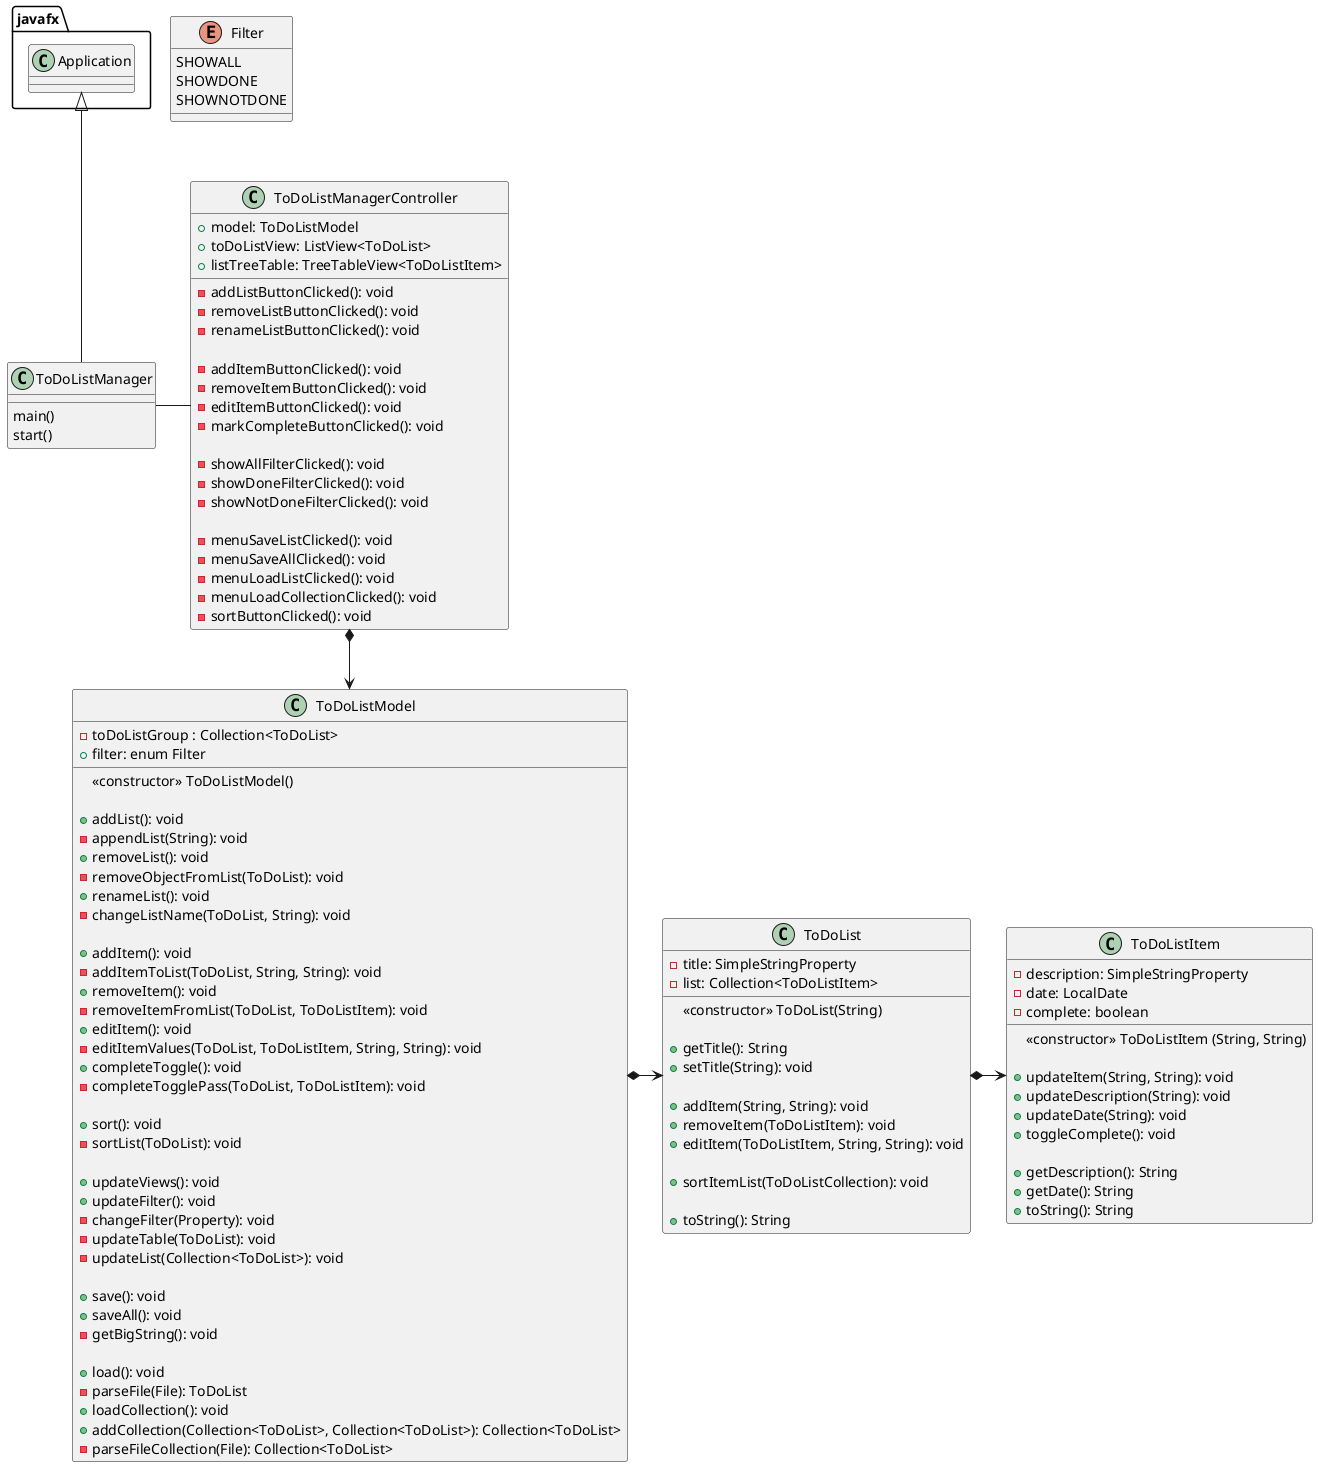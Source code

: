 @startuml
'https://plantuml.com/class-diagram'

class ToDoListManager {
    main()
    start()
}

enum Filter {
    SHOWALL
    SHOWDONE
    SHOWNOTDONE
}

class ToDoListManagerController {
    + model: ToDoListModel
    + toDoListView: ListView<ToDoList>
    + listTreeTable: TreeTableView<ToDoListItem>

    - addListButtonClicked(): void
    - removeListButtonClicked(): void
    - renameListButtonClicked(): void

    - addItemButtonClicked(): void
    - removeItemButtonClicked(): void
    - editItemButtonClicked(): void
    - markCompleteButtonClicked(): void

    - showAllFilterClicked(): void
    - showDoneFilterClicked(): void
    - showNotDoneFilterClicked(): void

    - menuSaveListClicked(): void
    - menuSaveAllClicked(): void
    - menuLoadListClicked(): void
    - menuLoadCollectionClicked(): void
    - sortButtonClicked(): void
}

class ToDoListModel {
    - toDoListGroup : Collection<ToDoList>
    + filter: enum Filter

    <<constructor>> ToDoListModel()

    + addList(): void
    - appendList(String): void
    + removeList(): void
    - removeObjectFromList(ToDoList): void
    + renameList(): void
    - changeListName(ToDoList, String): void

    + addItem(): void
    - addItemToList(ToDoList, String, String): void
    + removeItem(): void
    - removeItemFromList(ToDoList, ToDoListItem): void
    + editItem(): void
    - editItemValues(ToDoList, ToDoListItem, String, String): void
    + completeToggle(): void
    - completeTogglePass(ToDoList, ToDoListItem): void

    + sort(): void
    - sortList(ToDoList): void

    + updateViews(): void
    + updateFilter(): void
    - changeFilter(Property): void
    - updateTable(ToDoList): void
    - updateList(Collection<ToDoList>): void

    + save(): void
    + saveAll(): void
    - getBigString(): void

    + load(): void
    - parseFile(File): ToDoList
    + loadCollection(): void
    + addCollection(Collection<ToDoList>, Collection<ToDoList>): Collection<ToDoList>
    - parseFileCollection(File): Collection<ToDoList>
}

class ToDoList {
    - title: SimpleStringProperty
    - list: Collection<ToDoListItem>

    <<constructor>> ToDoList(String)

    + getTitle(): String
    + setTitle(String): void

    + addItem(String, String): void
    + removeItem(ToDoListItem): void
    + editItem(ToDoListItem, String, String): void

    + sortItemList(ToDoListCollection): void

    + toString(): String
}

class ToDoListItem {
    - description: SimpleStringProperty
    - date: LocalDate
    - complete: boolean

    <<constructor>> ToDoListItem (String, String)

    + updateItem(String, String): void
    + updateDescription(String): void
    + updateDate(String): void
    + toggleComplete(): void

    + getDescription(): String
    + getDate(): String
    + toString(): String
}

javafx.Application <|-- ToDoListManager
ToDoListManager - ToDoListManagerController
ToDoListManagerController *--> ToDoListModel
ToDoListModel *-> ToDoList
ToDoList *-> ToDoListItem

@enduml